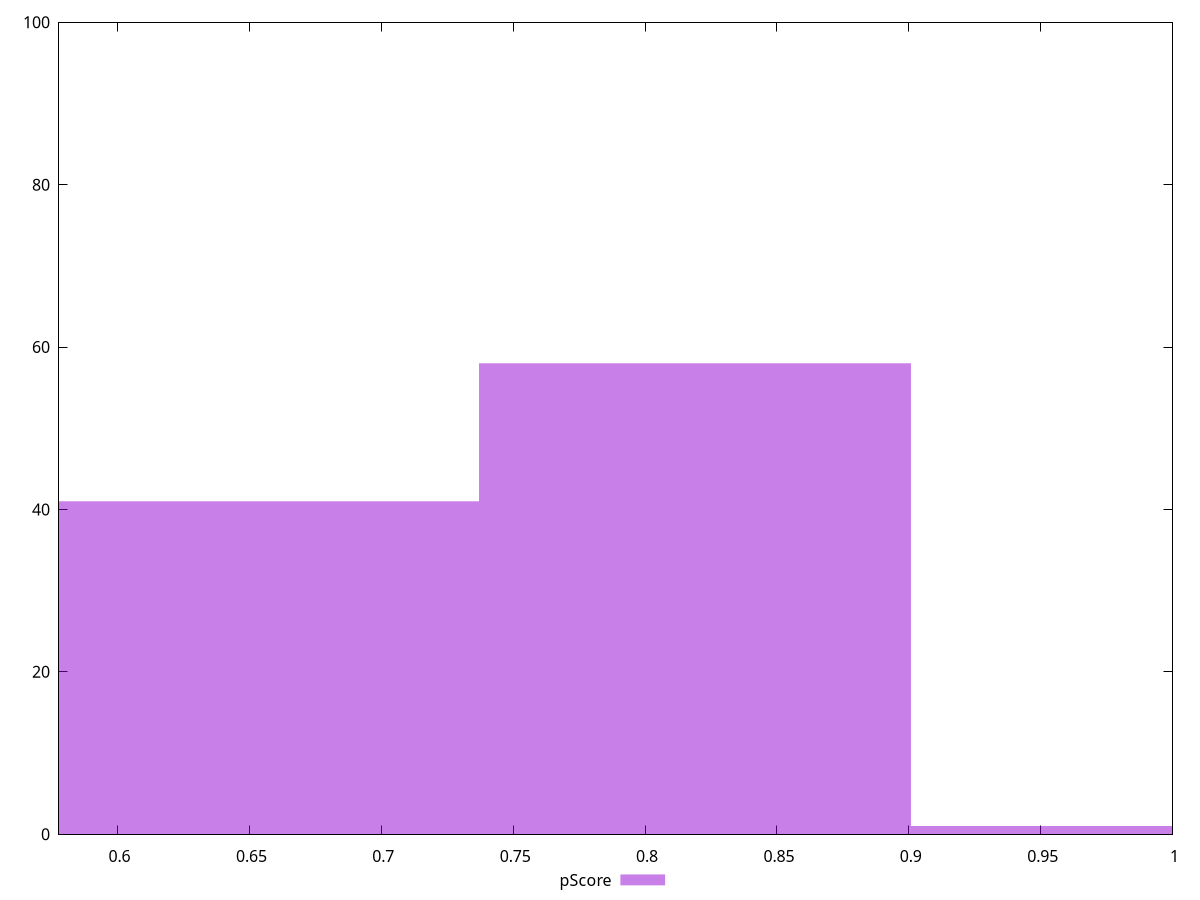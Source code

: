 reset

$pScore <<EOF
0.6551488364461823 41
0.8189360455577278 58
0.9827232546692735 1
EOF

set key outside below
set boxwidth 0.16378720911154557
set xrange [0.5777777777777777:1]
set yrange [0:100]
set trange [0:100]
set style fill transparent solid 0.5 noborder
set terminal svg size 640, 490 enhanced background rgb 'white'
set output "report_00013_2021-02-09T12-04-24.940Z/uses-webp-images/samples/pages+cached/pScore/histogram.svg"

plot $pScore title "pScore" with boxes

reset
